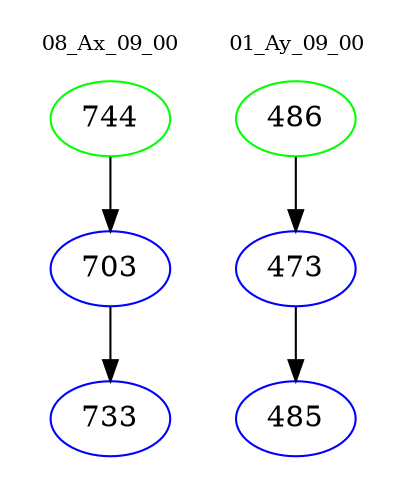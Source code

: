 digraph{
subgraph cluster_0 {
color = white
label = "08_Ax_09_00";
fontsize=10;
T0_744 [label="744", color="green"]
T0_744 -> T0_703 [color="black"]
T0_703 [label="703", color="blue"]
T0_703 -> T0_733 [color="black"]
T0_733 [label="733", color="blue"]
}
subgraph cluster_1 {
color = white
label = "01_Ay_09_00";
fontsize=10;
T1_486 [label="486", color="green"]
T1_486 -> T1_473 [color="black"]
T1_473 [label="473", color="blue"]
T1_473 -> T1_485 [color="black"]
T1_485 [label="485", color="blue"]
}
}
